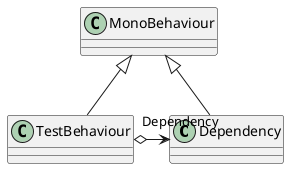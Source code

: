 @startuml
class Dependency {
}
MonoBehaviour <|-- Dependency
class TestBehaviour {
}
MonoBehaviour <|-- TestBehaviour
TestBehaviour o-> "Dependency" Dependency
@enduml
